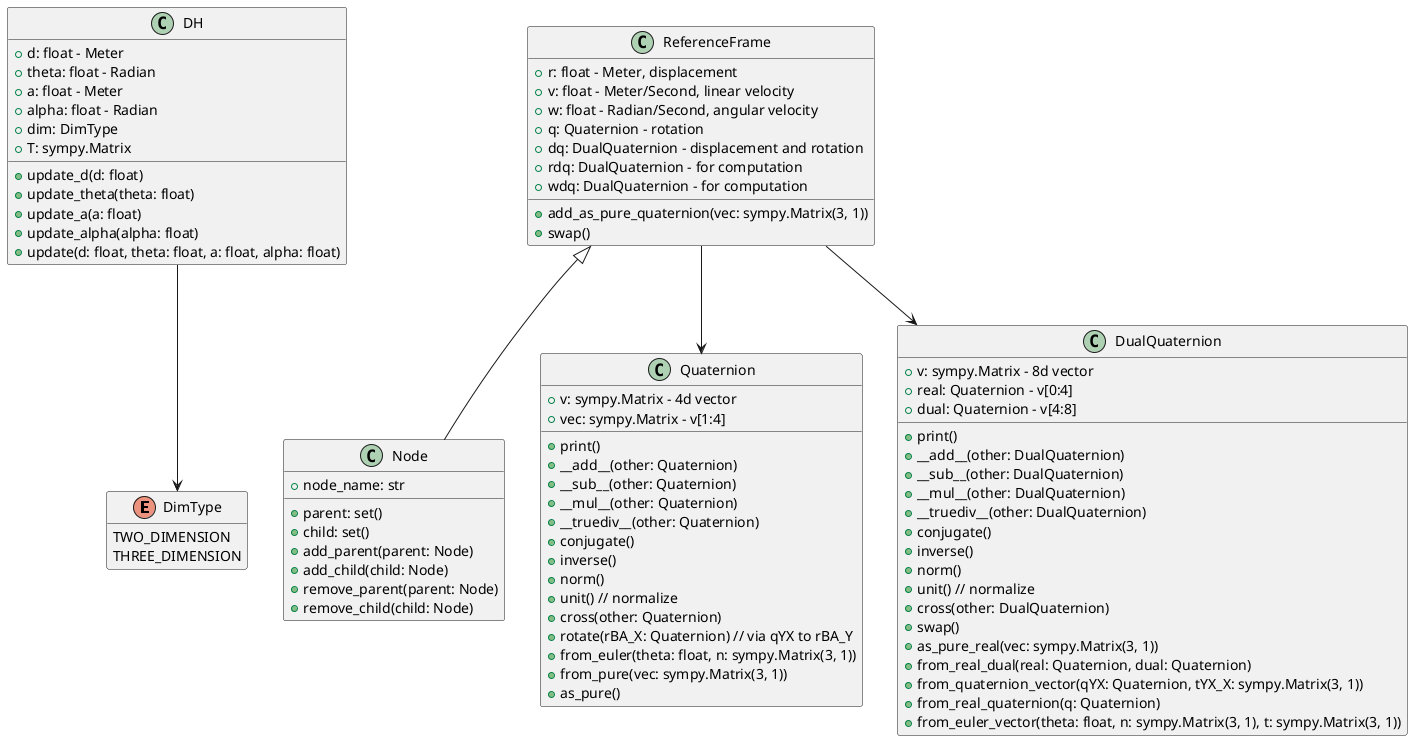 @startuml
hide empty members
hide empty methods
hide empty fields
enum DimType {
    TWO_DIMENSION
    THREE_DIMENSION
}
class DH {
    +d: float - Meter
    +theta: float - Radian
    +a: float - Meter
    +alpha: float - Radian
    +dim: DimType
    +T: sympy.Matrix
    +update_d(d: float)
    +update_theta(theta: float)
    +update_a(a: float)
    +update_alpha(alpha: float)
    +update(d: float, theta: float, a: float, alpha: float)
}

DH --> DimType

class Node {
    +parent: set()
    +child: set()
    +node_name: str
    +add_parent(parent: Node)
    +add_child(child: Node)
    +remove_parent(parent: Node)
    +remove_child(child: Node)
}

class ReferenceFrame  {
    +r: float - Meter, displacement
    +v: float - Meter/Second, linear velocity
    +w: float - Radian/Second, angular velocity
    +q: Quaternion - rotation
    +dq: DualQuaternion - displacement and rotation
    +rdq: DualQuaternion - for computation
    +wdq: DualQuaternion - for computation
    +add_as_pure_quaternion(vec: sympy.Matrix(3, 1))
    +swap()
}

ReferenceFrame <|-- Node
ReferenceFrame --> Quaternion
ReferenceFrame --> DualQuaternion


class Quaternion{
    +v: sympy.Matrix - 4d vector
    +vec: sympy.Matrix - v[1:4]
    +print()
    +__add__(other: Quaternion)
    +__sub__(other: Quaternion)
    +__mul__(other: Quaternion)
    +__truediv__(other: Quaternion)
    +conjugate()
    +inverse()
    +norm()
    +unit() // normalize
    +cross(other: Quaternion)
    +rotate(rBA_X: Quaternion) // via qYX to rBA_Y
    +from_euler(theta: float, n: sympy.Matrix(3, 1))
    +from_pure(vec: sympy.Matrix(3, 1))
    +as_pure()
}

class DualQuaternion{
    +v: sympy.Matrix - 8d vector
    +real: Quaternion - v[0:4]
    +dual: Quaternion - v[4:8]
    +print()
    +__add__(other: DualQuaternion)
    +__sub__(other: DualQuaternion)
    +__mul__(other: DualQuaternion)
    +__truediv__(other: DualQuaternion)
    +conjugate()
    +inverse()
    +norm()
    +unit() // normalize
    +cross(other: DualQuaternion)
    +swap()
    +as_pure_real(vec: sympy.Matrix(3, 1))
    +from_real_dual(real: Quaternion, dual: Quaternion)
    +from_quaternion_vector(qYX: Quaternion, tYX_X: sympy.Matrix(3, 1))
    +from_real_quaternion(q: Quaternion)
    +from_euler_vector(theta: float, n: sympy.Matrix(3, 1), t: sympy.Matrix(3, 1))
}
@enduml
